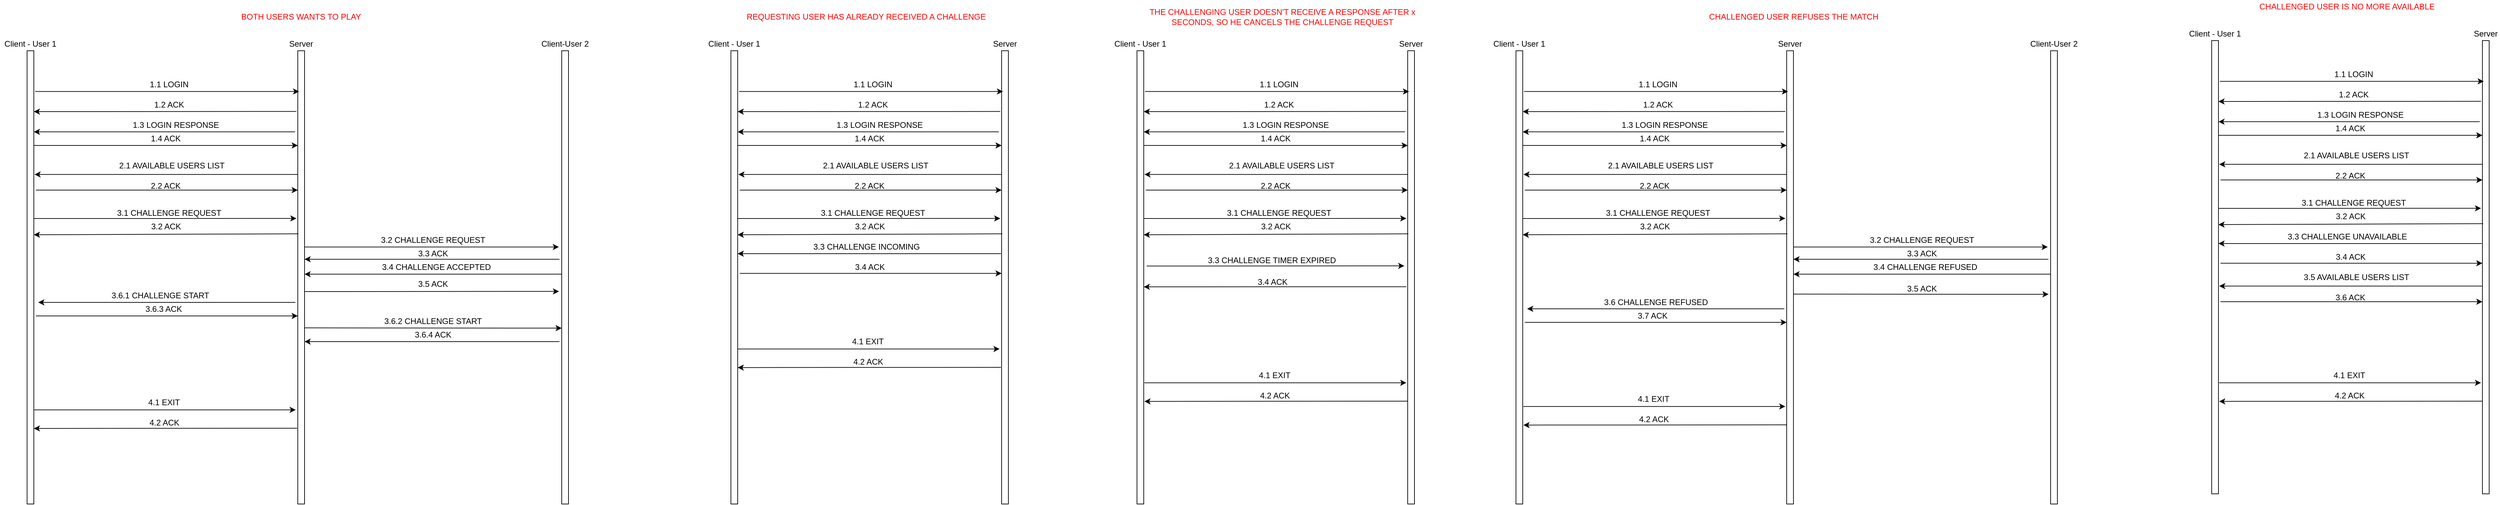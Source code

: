 <mxfile version="13.0.1" type="device"><diagram id="hWeYXdPCh_FB-8cumEbQ" name="Page-1"><mxGraphModel dx="868" dy="479" grid="1" gridSize="10" guides="1" tooltips="1" connect="1" arrows="1" fold="1" page="1" pageScale="1" pageWidth="827" pageHeight="1169" math="0" shadow="0"><root><mxCell id="0"/><mxCell id="1" parent="0"/><mxCell id="3cqhTJxr4MPSKhrvvUy5-1" value="" style="html=1;points=[];perimeter=orthogonalPerimeter;" parent="1" vertex="1"><mxGeometry x="120" y="80" width="10" height="670" as="geometry"/></mxCell><mxCell id="3cqhTJxr4MPSKhrvvUy5-3" value="" style="html=1;points=[];perimeter=orthogonalPerimeter;" parent="1" vertex="1"><mxGeometry x="520" y="80" width="10" height="670" as="geometry"/></mxCell><mxCell id="3cqhTJxr4MPSKhrvvUy5-4" value="Client - User 1" style="text;html=1;strokeColor=none;fillColor=none;align=center;verticalAlign=middle;whiteSpace=wrap;rounded=0;" parent="1" vertex="1"><mxGeometry x="80" y="60" width="90" height="20" as="geometry"/></mxCell><mxCell id="3cqhTJxr4MPSKhrvvUy5-5" value="Server" style="text;html=1;strokeColor=none;fillColor=none;align=center;verticalAlign=middle;whiteSpace=wrap;rounded=0;" parent="1" vertex="1"><mxGeometry x="505" y="60" width="40" height="20" as="geometry"/></mxCell><mxCell id="3cqhTJxr4MPSKhrvvUy5-6" value="" style="endArrow=classic;html=1;exitX=1.2;exitY=0.09;exitDx=0;exitDy=0;exitPerimeter=0;entryX=0.2;entryY=0.09;entryDx=0;entryDy=0;entryPerimeter=0;" parent="1" source="3cqhTJxr4MPSKhrvvUy5-1" target="3cqhTJxr4MPSKhrvvUy5-3" edge="1"><mxGeometry width="50" height="50" relative="1" as="geometry"><mxPoint x="150" y="140" as="sourcePoint"/><mxPoint x="230" y="140" as="targetPoint"/></mxGeometry></mxCell><mxCell id="3cqhTJxr4MPSKhrvvUy5-7" value="1.1 LOGIN" style="text;html=1;strokeColor=none;fillColor=none;align=center;verticalAlign=middle;whiteSpace=wrap;rounded=0;" parent="1" vertex="1"><mxGeometry x="280" y="120" width="100" height="20" as="geometry"/></mxCell><mxCell id="3cqhTJxr4MPSKhrvvUy5-8" value="" style="endArrow=classic;html=1;exitX=-0.2;exitY=0.134;exitDx=0;exitDy=0;exitPerimeter=0;" parent="1" source="3cqhTJxr4MPSKhrvvUy5-3" edge="1"><mxGeometry width="50" height="50" relative="1" as="geometry"><mxPoint x="500" y="170" as="sourcePoint"/><mxPoint x="130" y="170" as="targetPoint"/></mxGeometry></mxCell><mxCell id="3cqhTJxr4MPSKhrvvUy5-9" value="1.3 LOGIN RESPONSE" style="text;html=1;strokeColor=none;fillColor=none;align=center;verticalAlign=middle;whiteSpace=wrap;rounded=0;" parent="1" vertex="1"><mxGeometry x="270" y="180" width="140" height="20" as="geometry"/></mxCell><mxCell id="3cqhTJxr4MPSKhrvvUy5-12" value="1.2 ACK" style="text;html=1;strokeColor=none;fillColor=none;align=center;verticalAlign=middle;whiteSpace=wrap;rounded=0;" parent="1" vertex="1"><mxGeometry x="305" y="150" width="50" height="20" as="geometry"/></mxCell><mxCell id="3cqhTJxr4MPSKhrvvUy5-13" value="" style="endArrow=classic;html=1;exitX=-0.4;exitY=0.179;exitDx=0;exitDy=0;exitPerimeter=0;" parent="1" source="3cqhTJxr4MPSKhrvvUy5-3" target="3cqhTJxr4MPSKhrvvUy5-1" edge="1"><mxGeometry width="50" height="50" relative="1" as="geometry"><mxPoint x="510" y="200" as="sourcePoint"/><mxPoint x="135" y="201" as="targetPoint"/></mxGeometry></mxCell><mxCell id="3cqhTJxr4MPSKhrvvUy5-14" value="" style="endArrow=classic;html=1;exitX=0;exitY=0.273;exitDx=0;exitDy=0;exitPerimeter=0;entryX=1.1;entryY=0.273;entryDx=0;entryDy=0;entryPerimeter=0;" parent="1" source="3cqhTJxr4MPSKhrvvUy5-3" target="3cqhTJxr4MPSKhrvvUy5-1" edge="1"><mxGeometry width="50" height="50" relative="1" as="geometry"><mxPoint x="220" y="300" as="sourcePoint"/><mxPoint x="131" y="267" as="targetPoint"/></mxGeometry></mxCell><mxCell id="3cqhTJxr4MPSKhrvvUy5-15" value="2.1 AVAILABLE USERS LIST" style="text;html=1;strokeColor=none;fillColor=none;align=center;verticalAlign=middle;whiteSpace=wrap;rounded=0;" parent="1" vertex="1"><mxGeometry x="254" y="240" width="160" height="20" as="geometry"/></mxCell><mxCell id="3cqhTJxr4MPSKhrvvUy5-16" value="" style="endArrow=classic;html=1;" parent="1" edge="1"><mxGeometry width="50" height="50" relative="1" as="geometry"><mxPoint x="133" y="286" as="sourcePoint"/><mxPoint x="520" y="286" as="targetPoint"/></mxGeometry></mxCell><mxCell id="3cqhTJxr4MPSKhrvvUy5-17" value="2.2 ACK" style="text;html=1;strokeColor=none;fillColor=none;align=center;verticalAlign=middle;whiteSpace=wrap;rounded=0;" parent="1" vertex="1"><mxGeometry x="300" y="270" width="50" height="20" as="geometry"/></mxCell><mxCell id="3cqhTJxr4MPSKhrvvUy5-18" value="" style="endArrow=classic;html=1;entryX=0;entryY=0.209;entryDx=0;entryDy=0;entryPerimeter=0;" parent="1" target="3cqhTJxr4MPSKhrvvUy5-3" edge="1"><mxGeometry width="50" height="50" relative="1" as="geometry"><mxPoint x="130" y="220" as="sourcePoint"/><mxPoint x="200" y="220" as="targetPoint"/></mxGeometry></mxCell><mxCell id="3cqhTJxr4MPSKhrvvUy5-19" value="1.4 ACK" style="text;html=1;strokeColor=none;fillColor=none;align=center;verticalAlign=middle;whiteSpace=wrap;rounded=0;" parent="1" vertex="1"><mxGeometry x="300" y="200" width="50" height="20" as="geometry"/></mxCell><mxCell id="3cqhTJxr4MPSKhrvvUy5-20" value="" style="endArrow=classic;html=1;entryX=-0.2;entryY=0.37;entryDx=0;entryDy=0;entryPerimeter=0;" parent="1" target="3cqhTJxr4MPSKhrvvUy5-3" edge="1"><mxGeometry width="50" height="50" relative="1" as="geometry"><mxPoint x="130" y="328" as="sourcePoint"/><mxPoint x="210" y="300" as="targetPoint"/></mxGeometry></mxCell><mxCell id="3cqhTJxr4MPSKhrvvUy5-21" value="3.1 CHALLENGE REQUEST" style="text;html=1;strokeColor=none;fillColor=none;align=center;verticalAlign=middle;whiteSpace=wrap;rounded=0;" parent="1" vertex="1"><mxGeometry x="250" y="310" width="160" height="20" as="geometry"/></mxCell><mxCell id="3cqhTJxr4MPSKhrvvUy5-22" value="" style="endArrow=classic;html=1;exitX=0.1;exitY=0.404;exitDx=0;exitDy=0;exitPerimeter=0;" parent="1" source="3cqhTJxr4MPSKhrvvUy5-3" edge="1"><mxGeometry width="50" height="50" relative="1" as="geometry"><mxPoint x="516" y="348" as="sourcePoint"/><mxPoint x="130" y="352" as="targetPoint"/></mxGeometry></mxCell><mxCell id="3cqhTJxr4MPSKhrvvUy5-23" value="3.2 ACK" style="text;html=1;align=center;verticalAlign=middle;resizable=0;points=[];autosize=1;" parent="1" vertex="1"><mxGeometry x="295" y="330" width="60" height="20" as="geometry"/></mxCell><mxCell id="3cqhTJxr4MPSKhrvvUy5-27" value="" style="html=1;points=[];perimeter=orthogonalPerimeter;" parent="1" vertex="1"><mxGeometry x="910" y="80" width="10" height="670" as="geometry"/></mxCell><mxCell id="3cqhTJxr4MPSKhrvvUy5-28" value="Client-User 2" style="text;html=1;strokeColor=none;fillColor=none;align=center;verticalAlign=middle;whiteSpace=wrap;rounded=0;" parent="1" vertex="1"><mxGeometry x="870" y="60" width="90" height="20" as="geometry"/></mxCell><mxCell id="3cqhTJxr4MPSKhrvvUy5-29" value="" style="endArrow=classic;html=1;exitX=1;exitY=0.433;exitDx=0;exitDy=0;exitPerimeter=0;entryX=-0.417;entryY=0.433;entryDx=0;entryDy=0;entryPerimeter=0;" parent="1" source="3cqhTJxr4MPSKhrvvUy5-3" target="3cqhTJxr4MPSKhrvvUy5-27" edge="1"><mxGeometry width="50" height="50" relative="1" as="geometry"><mxPoint x="580" y="400" as="sourcePoint"/><mxPoint x="630" y="350" as="targetPoint"/></mxGeometry></mxCell><mxCell id="3cqhTJxr4MPSKhrvvUy5-30" value="3.2 CHALLENGE REQUEST" style="text;html=1;strokeColor=none;fillColor=none;align=center;verticalAlign=middle;whiteSpace=wrap;rounded=0;" parent="1" vertex="1"><mxGeometry x="640" y="350" width="160" height="20" as="geometry"/></mxCell><mxCell id="3cqhTJxr4MPSKhrvvUy5-32" value="" style="endArrow=classic;html=1;exitX=-0.333;exitY=0.46;exitDx=0;exitDy=0;exitPerimeter=0;entryX=1;entryY=0.46;entryDx=0;entryDy=0;entryPerimeter=0;" parent="1" source="3cqhTJxr4MPSKhrvvUy5-27" target="3cqhTJxr4MPSKhrvvUy5-3" edge="1"><mxGeometry width="50" height="50" relative="1" as="geometry"><mxPoint x="690" y="430" as="sourcePoint"/><mxPoint x="740" y="380" as="targetPoint"/></mxGeometry></mxCell><mxCell id="3cqhTJxr4MPSKhrvvUy5-33" value="3.3 ACK" style="text;html=1;strokeColor=none;fillColor=none;align=center;verticalAlign=middle;whiteSpace=wrap;rounded=0;" parent="1" vertex="1"><mxGeometry x="650" y="370" width="140" height="20" as="geometry"/></mxCell><mxCell id="3cqhTJxr4MPSKhrvvUy5-34" value="" style="endArrow=classic;html=1;exitX=0;exitY=0.493;exitDx=0;exitDy=0;exitPerimeter=0;entryX=1;entryY=0.493;entryDx=0;entryDy=0;entryPerimeter=0;" parent="1" source="3cqhTJxr4MPSKhrvvUy5-27" target="3cqhTJxr4MPSKhrvvUy5-3" edge="1"><mxGeometry width="50" height="50" relative="1" as="geometry"><mxPoint x="560" y="450" as="sourcePoint"/><mxPoint x="610" y="400" as="targetPoint"/></mxGeometry></mxCell><mxCell id="3cqhTJxr4MPSKhrvvUy5-35" value="3.4 CHALLENGE ACCEPTED" style="text;html=1;strokeColor=none;fillColor=none;align=center;verticalAlign=middle;whiteSpace=wrap;rounded=0;" parent="1" vertex="1"><mxGeometry x="640" y="390" width="170" height="20" as="geometry"/></mxCell><mxCell id="3cqhTJxr4MPSKhrvvUy5-36" value="" style="endArrow=classic;html=1;exitX=0;exitY=0.493;exitDx=0;exitDy=0;exitPerimeter=0;entryX=1;entryY=0.493;entryDx=0;entryDy=0;entryPerimeter=0;" parent="1" edge="1"><mxGeometry width="50" height="50" relative="1" as="geometry"><mxPoint x="516.5" y="452.0" as="sourcePoint"/><mxPoint x="136.5" y="452.0" as="targetPoint"/></mxGeometry></mxCell><mxCell id="3cqhTJxr4MPSKhrvvUy5-37" value="3.6.1 CHALLENGE START" style="text;html=1;strokeColor=none;fillColor=none;align=center;verticalAlign=middle;whiteSpace=wrap;rounded=0;" parent="1" vertex="1"><mxGeometry x="231.5" y="432" width="170" height="20" as="geometry"/></mxCell><mxCell id="3cqhTJxr4MPSKhrvvUy5-38" value="" style="endArrow=classic;html=1;" parent="1" edge="1"><mxGeometry width="50" height="50" relative="1" as="geometry"><mxPoint x="133" y="472" as="sourcePoint"/><mxPoint x="520" y="472" as="targetPoint"/></mxGeometry></mxCell><mxCell id="3cqhTJxr4MPSKhrvvUy5-39" value="3.6.3 ACK" style="text;html=1;strokeColor=none;fillColor=none;align=center;verticalAlign=middle;whiteSpace=wrap;rounded=0;" parent="1" vertex="1"><mxGeometry x="291.5" y="452" width="60" height="20" as="geometry"/></mxCell><mxCell id="3cqhTJxr4MPSKhrvvUy5-40" value="" style="endArrow=classic;html=1;" parent="1" edge="1"><mxGeometry width="50" height="50" relative="1" as="geometry"><mxPoint x="530" y="489.68" as="sourcePoint"/><mxPoint x="910" y="490" as="targetPoint"/></mxGeometry></mxCell><mxCell id="3cqhTJxr4MPSKhrvvUy5-41" value="3.6.2 CHALLENGE START" style="text;html=1;strokeColor=none;fillColor=none;align=center;verticalAlign=middle;whiteSpace=wrap;rounded=0;" parent="1" vertex="1"><mxGeometry x="635" y="470" width="170" height="20" as="geometry"/></mxCell><mxCell id="3cqhTJxr4MPSKhrvvUy5-42" value="" style="endArrow=classic;html=1;exitX=-0.333;exitY=0.46;exitDx=0;exitDy=0;exitPerimeter=0;entryX=1;entryY=0.46;entryDx=0;entryDy=0;entryPerimeter=0;" parent="1" edge="1"><mxGeometry width="50" height="50" relative="1" as="geometry"><mxPoint x="906.67" y="510.0" as="sourcePoint"/><mxPoint x="530" y="510.0" as="targetPoint"/></mxGeometry></mxCell><mxCell id="3cqhTJxr4MPSKhrvvUy5-43" value="3.6.4 ACK" style="text;html=1;strokeColor=none;fillColor=none;align=center;verticalAlign=middle;whiteSpace=wrap;rounded=0;" parent="1" vertex="1"><mxGeometry x="690" y="490" width="60" height="20" as="geometry"/></mxCell><mxCell id="3cqhTJxr4MPSKhrvvUy5-44" value="&lt;font color=&quot;#FF0000&quot;&gt;BOTH USERS WANTS TO PLAY&lt;br&gt;&lt;/font&gt;" style="text;html=1;strokeColor=none;fillColor=none;align=center;verticalAlign=middle;whiteSpace=wrap;rounded=0;" parent="1" vertex="1"><mxGeometry x="325" y="20" width="400" height="20" as="geometry"/></mxCell><mxCell id="3cqhTJxr4MPSKhrvvUy5-69" value="" style="html=1;points=[];perimeter=orthogonalPerimeter;" parent="1" vertex="1"><mxGeometry x="1160" y="80" width="10" height="670" as="geometry"/></mxCell><mxCell id="3cqhTJxr4MPSKhrvvUy5-70" value="" style="html=1;points=[];perimeter=orthogonalPerimeter;" parent="1" vertex="1"><mxGeometry x="1560" y="80" width="10" height="670" as="geometry"/></mxCell><mxCell id="3cqhTJxr4MPSKhrvvUy5-71" value="Client - User 1" style="text;html=1;strokeColor=none;fillColor=none;align=center;verticalAlign=middle;whiteSpace=wrap;rounded=0;" parent="1" vertex="1"><mxGeometry x="1120" y="60" width="90" height="20" as="geometry"/></mxCell><mxCell id="3cqhTJxr4MPSKhrvvUy5-72" value="Server" style="text;html=1;strokeColor=none;fillColor=none;align=center;verticalAlign=middle;whiteSpace=wrap;rounded=0;" parent="1" vertex="1"><mxGeometry x="1545" y="60" width="40" height="20" as="geometry"/></mxCell><mxCell id="3cqhTJxr4MPSKhrvvUy5-73" value="" style="endArrow=classic;html=1;exitX=1.2;exitY=0.09;exitDx=0;exitDy=0;exitPerimeter=0;entryX=0.2;entryY=0.09;entryDx=0;entryDy=0;entryPerimeter=0;" parent="1" source="3cqhTJxr4MPSKhrvvUy5-69" target="3cqhTJxr4MPSKhrvvUy5-70" edge="1"><mxGeometry width="50" height="50" relative="1" as="geometry"><mxPoint x="1190" y="140" as="sourcePoint"/><mxPoint x="1270" y="140" as="targetPoint"/></mxGeometry></mxCell><mxCell id="3cqhTJxr4MPSKhrvvUy5-74" value="1.1 LOGIN" style="text;html=1;strokeColor=none;fillColor=none;align=center;verticalAlign=middle;whiteSpace=wrap;rounded=0;" parent="1" vertex="1"><mxGeometry x="1320" y="120" width="100" height="20" as="geometry"/></mxCell><mxCell id="3cqhTJxr4MPSKhrvvUy5-75" value="" style="endArrow=classic;html=1;exitX=-0.2;exitY=0.134;exitDx=0;exitDy=0;exitPerimeter=0;" parent="1" source="3cqhTJxr4MPSKhrvvUy5-70" edge="1"><mxGeometry width="50" height="50" relative="1" as="geometry"><mxPoint x="1540" y="170" as="sourcePoint"/><mxPoint x="1170" y="170" as="targetPoint"/></mxGeometry></mxCell><mxCell id="3cqhTJxr4MPSKhrvvUy5-76" value="1.3 LOGIN RESPONSE" style="text;html=1;strokeColor=none;fillColor=none;align=center;verticalAlign=middle;whiteSpace=wrap;rounded=0;" parent="1" vertex="1"><mxGeometry x="1310" y="180" width="140" height="20" as="geometry"/></mxCell><mxCell id="3cqhTJxr4MPSKhrvvUy5-77" value="1.2 ACK" style="text;html=1;strokeColor=none;fillColor=none;align=center;verticalAlign=middle;whiteSpace=wrap;rounded=0;" parent="1" vertex="1"><mxGeometry x="1345" y="150" width="50" height="20" as="geometry"/></mxCell><mxCell id="3cqhTJxr4MPSKhrvvUy5-78" value="" style="endArrow=classic;html=1;exitX=-0.4;exitY=0.179;exitDx=0;exitDy=0;exitPerimeter=0;" parent="1" source="3cqhTJxr4MPSKhrvvUy5-70" target="3cqhTJxr4MPSKhrvvUy5-69" edge="1"><mxGeometry width="50" height="50" relative="1" as="geometry"><mxPoint x="1550" y="200" as="sourcePoint"/><mxPoint x="1175" y="201" as="targetPoint"/></mxGeometry></mxCell><mxCell id="3cqhTJxr4MPSKhrvvUy5-79" value="" style="endArrow=classic;html=1;exitX=0;exitY=0.273;exitDx=0;exitDy=0;exitPerimeter=0;entryX=1.1;entryY=0.273;entryDx=0;entryDy=0;entryPerimeter=0;" parent="1" source="3cqhTJxr4MPSKhrvvUy5-70" target="3cqhTJxr4MPSKhrvvUy5-69" edge="1"><mxGeometry width="50" height="50" relative="1" as="geometry"><mxPoint x="1260" y="300" as="sourcePoint"/><mxPoint x="1171" y="267" as="targetPoint"/></mxGeometry></mxCell><mxCell id="3cqhTJxr4MPSKhrvvUy5-80" value="2.1 AVAILABLE USERS LIST" style="text;html=1;strokeColor=none;fillColor=none;align=center;verticalAlign=middle;whiteSpace=wrap;rounded=0;" parent="1" vertex="1"><mxGeometry x="1294" y="240" width="160" height="20" as="geometry"/></mxCell><mxCell id="3cqhTJxr4MPSKhrvvUy5-81" value="" style="endArrow=classic;html=1;" parent="1" edge="1"><mxGeometry width="50" height="50" relative="1" as="geometry"><mxPoint x="1173" y="286.0" as="sourcePoint"/><mxPoint x="1560" y="286.0" as="targetPoint"/></mxGeometry></mxCell><mxCell id="3cqhTJxr4MPSKhrvvUy5-82" value="2.2 ACK" style="text;html=1;strokeColor=none;fillColor=none;align=center;verticalAlign=middle;whiteSpace=wrap;rounded=0;" parent="1" vertex="1"><mxGeometry x="1340" y="270" width="50" height="20" as="geometry"/></mxCell><mxCell id="3cqhTJxr4MPSKhrvvUy5-83" value="" style="endArrow=classic;html=1;entryX=0;entryY=0.209;entryDx=0;entryDy=0;entryPerimeter=0;" parent="1" target="3cqhTJxr4MPSKhrvvUy5-70" edge="1"><mxGeometry width="50" height="50" relative="1" as="geometry"><mxPoint x="1170" y="220" as="sourcePoint"/><mxPoint x="1240" y="220" as="targetPoint"/></mxGeometry></mxCell><mxCell id="3cqhTJxr4MPSKhrvvUy5-84" value="1.4 ACK" style="text;html=1;strokeColor=none;fillColor=none;align=center;verticalAlign=middle;whiteSpace=wrap;rounded=0;" parent="1" vertex="1"><mxGeometry x="1340" y="200" width="50" height="20" as="geometry"/></mxCell><mxCell id="3cqhTJxr4MPSKhrvvUy5-85" value="" style="endArrow=classic;html=1;entryX=-0.2;entryY=0.37;entryDx=0;entryDy=0;entryPerimeter=0;" parent="1" target="3cqhTJxr4MPSKhrvvUy5-70" edge="1"><mxGeometry width="50" height="50" relative="1" as="geometry"><mxPoint x="1170" y="328" as="sourcePoint"/><mxPoint x="1250" y="300" as="targetPoint"/></mxGeometry></mxCell><mxCell id="3cqhTJxr4MPSKhrvvUy5-86" value="3.1 CHALLENGE REQUEST" style="text;html=1;strokeColor=none;fillColor=none;align=center;verticalAlign=middle;whiteSpace=wrap;rounded=0;" parent="1" vertex="1"><mxGeometry x="1290" y="310" width="160" height="20" as="geometry"/></mxCell><mxCell id="3cqhTJxr4MPSKhrvvUy5-87" value="" style="endArrow=classic;html=1;exitX=0.1;exitY=0.404;exitDx=0;exitDy=0;exitPerimeter=0;" parent="1" source="3cqhTJxr4MPSKhrvvUy5-70" edge="1"><mxGeometry width="50" height="50" relative="1" as="geometry"><mxPoint x="1556" y="348" as="sourcePoint"/><mxPoint x="1170" y="352" as="targetPoint"/></mxGeometry></mxCell><mxCell id="3cqhTJxr4MPSKhrvvUy5-88" value="3.2 ACK" style="text;html=1;align=center;verticalAlign=middle;resizable=0;points=[];autosize=1;" parent="1" vertex="1"><mxGeometry x="1335" y="330" width="60" height="20" as="geometry"/></mxCell><mxCell id="3cqhTJxr4MPSKhrvvUy5-93" value="&lt;font color=&quot;#FF0000&quot;&gt;REQUESTING USER HAS ALREADY RECEIVED A CHALLENGE&lt;br&gt;&lt;/font&gt;" style="text;html=1;strokeColor=none;fillColor=none;align=center;verticalAlign=middle;whiteSpace=wrap;rounded=0;" parent="1" vertex="1"><mxGeometry x="1160" y="20" width="400" height="20" as="geometry"/></mxCell><mxCell id="3cqhTJxr4MPSKhrvvUy5-94" value="" style="endArrow=classic;html=1;exitX=0;exitY=0.273;exitDx=0;exitDy=0;exitPerimeter=0;entryX=1.1;entryY=0.273;entryDx=0;entryDy=0;entryPerimeter=0;" parent="1" edge="1"><mxGeometry width="50" height="50" relative="1" as="geometry"><mxPoint x="1559" y="380.0" as="sourcePoint"/><mxPoint x="1170" y="380.0" as="targetPoint"/></mxGeometry></mxCell><mxCell id="3cqhTJxr4MPSKhrvvUy5-95" value="3.3 CHALLENGE INCOMING" style="text;html=1;align=center;verticalAlign=middle;resizable=0;points=[];autosize=1;" parent="1" vertex="1"><mxGeometry x="1275" y="360" width="170" height="20" as="geometry"/></mxCell><mxCell id="3cqhTJxr4MPSKhrvvUy5-96" value="" style="endArrow=classic;html=1;" parent="1" edge="1"><mxGeometry width="50" height="50" relative="1" as="geometry"><mxPoint x="1173" y="409.17" as="sourcePoint"/><mxPoint x="1560" y="409.17" as="targetPoint"/></mxGeometry></mxCell><mxCell id="3cqhTJxr4MPSKhrvvUy5-97" value="3.4 ACK" style="text;html=1;align=center;verticalAlign=middle;resizable=0;points=[];autosize=1;" parent="1" vertex="1"><mxGeometry x="1335" y="390" width="60" height="20" as="geometry"/></mxCell><mxCell id="3cqhTJxr4MPSKhrvvUy5-98" value="" style="html=1;points=[];perimeter=orthogonalPerimeter;" parent="1" vertex="1"><mxGeometry x="1760" y="80" width="10" height="670" as="geometry"/></mxCell><mxCell id="3cqhTJxr4MPSKhrvvUy5-99" value="" style="html=1;points=[];perimeter=orthogonalPerimeter;" parent="1" vertex="1"><mxGeometry x="2160" y="80" width="10" height="670" as="geometry"/></mxCell><mxCell id="3cqhTJxr4MPSKhrvvUy5-100" value="Client - User 1" style="text;html=1;strokeColor=none;fillColor=none;align=center;verticalAlign=middle;whiteSpace=wrap;rounded=0;" parent="1" vertex="1"><mxGeometry x="1720" y="60" width="90" height="20" as="geometry"/></mxCell><mxCell id="3cqhTJxr4MPSKhrvvUy5-101" value="" style="endArrow=classic;html=1;exitX=1.2;exitY=0.09;exitDx=0;exitDy=0;exitPerimeter=0;entryX=0.2;entryY=0.09;entryDx=0;entryDy=0;entryPerimeter=0;" parent="1" source="3cqhTJxr4MPSKhrvvUy5-98" target="3cqhTJxr4MPSKhrvvUy5-99" edge="1"><mxGeometry width="50" height="50" relative="1" as="geometry"><mxPoint x="1790" y="140" as="sourcePoint"/><mxPoint x="1870" y="140" as="targetPoint"/></mxGeometry></mxCell><mxCell id="3cqhTJxr4MPSKhrvvUy5-102" value="1.1 LOGIN" style="text;html=1;strokeColor=none;fillColor=none;align=center;verticalAlign=middle;whiteSpace=wrap;rounded=0;" parent="1" vertex="1"><mxGeometry x="1920" y="120" width="100" height="20" as="geometry"/></mxCell><mxCell id="3cqhTJxr4MPSKhrvvUy5-103" value="" style="endArrow=classic;html=1;exitX=-0.2;exitY=0.134;exitDx=0;exitDy=0;exitPerimeter=0;" parent="1" source="3cqhTJxr4MPSKhrvvUy5-99" edge="1"><mxGeometry width="50" height="50" relative="1" as="geometry"><mxPoint x="2140" y="170" as="sourcePoint"/><mxPoint x="1770" y="170" as="targetPoint"/></mxGeometry></mxCell><mxCell id="3cqhTJxr4MPSKhrvvUy5-104" value="1.3 LOGIN RESPONSE" style="text;html=1;strokeColor=none;fillColor=none;align=center;verticalAlign=middle;whiteSpace=wrap;rounded=0;" parent="1" vertex="1"><mxGeometry x="1910" y="180" width="140" height="20" as="geometry"/></mxCell><mxCell id="3cqhTJxr4MPSKhrvvUy5-105" value="1.2 ACK" style="text;html=1;strokeColor=none;fillColor=none;align=center;verticalAlign=middle;whiteSpace=wrap;rounded=0;" parent="1" vertex="1"><mxGeometry x="1945" y="150" width="50" height="20" as="geometry"/></mxCell><mxCell id="3cqhTJxr4MPSKhrvvUy5-106" value="" style="endArrow=classic;html=1;exitX=-0.4;exitY=0.179;exitDx=0;exitDy=0;exitPerimeter=0;" parent="1" source="3cqhTJxr4MPSKhrvvUy5-99" target="3cqhTJxr4MPSKhrvvUy5-98" edge="1"><mxGeometry width="50" height="50" relative="1" as="geometry"><mxPoint x="2150" y="200" as="sourcePoint"/><mxPoint x="1775" y="201" as="targetPoint"/></mxGeometry></mxCell><mxCell id="3cqhTJxr4MPSKhrvvUy5-107" value="" style="endArrow=classic;html=1;exitX=0;exitY=0.273;exitDx=0;exitDy=0;exitPerimeter=0;entryX=1.1;entryY=0.273;entryDx=0;entryDy=0;entryPerimeter=0;" parent="1" source="3cqhTJxr4MPSKhrvvUy5-99" target="3cqhTJxr4MPSKhrvvUy5-98" edge="1"><mxGeometry width="50" height="50" relative="1" as="geometry"><mxPoint x="1860" y="300" as="sourcePoint"/><mxPoint x="1771" y="267" as="targetPoint"/></mxGeometry></mxCell><mxCell id="3cqhTJxr4MPSKhrvvUy5-108" value="2.1 AVAILABLE USERS LIST" style="text;html=1;strokeColor=none;fillColor=none;align=center;verticalAlign=middle;whiteSpace=wrap;rounded=0;" parent="1" vertex="1"><mxGeometry x="1894" y="240" width="160" height="20" as="geometry"/></mxCell><mxCell id="3cqhTJxr4MPSKhrvvUy5-109" value="" style="endArrow=classic;html=1;" parent="1" edge="1"><mxGeometry width="50" height="50" relative="1" as="geometry"><mxPoint x="1773" y="286" as="sourcePoint"/><mxPoint x="2160" y="286" as="targetPoint"/></mxGeometry></mxCell><mxCell id="3cqhTJxr4MPSKhrvvUy5-110" value="2.2 ACK" style="text;html=1;strokeColor=none;fillColor=none;align=center;verticalAlign=middle;whiteSpace=wrap;rounded=0;" parent="1" vertex="1"><mxGeometry x="1940" y="270" width="50" height="20" as="geometry"/></mxCell><mxCell id="3cqhTJxr4MPSKhrvvUy5-111" value="" style="endArrow=classic;html=1;entryX=0;entryY=0.209;entryDx=0;entryDy=0;entryPerimeter=0;" parent="1" target="3cqhTJxr4MPSKhrvvUy5-99" edge="1"><mxGeometry width="50" height="50" relative="1" as="geometry"><mxPoint x="1770" y="220" as="sourcePoint"/><mxPoint x="1840" y="220" as="targetPoint"/></mxGeometry></mxCell><mxCell id="3cqhTJxr4MPSKhrvvUy5-112" value="1.4 ACK" style="text;html=1;strokeColor=none;fillColor=none;align=center;verticalAlign=middle;whiteSpace=wrap;rounded=0;" parent="1" vertex="1"><mxGeometry x="1940" y="200" width="50" height="20" as="geometry"/></mxCell><mxCell id="3cqhTJxr4MPSKhrvvUy5-113" value="" style="endArrow=classic;html=1;entryX=-0.2;entryY=0.37;entryDx=0;entryDy=0;entryPerimeter=0;" parent="1" target="3cqhTJxr4MPSKhrvvUy5-99" edge="1"><mxGeometry width="50" height="50" relative="1" as="geometry"><mxPoint x="1770" y="328" as="sourcePoint"/><mxPoint x="1850" y="300" as="targetPoint"/></mxGeometry></mxCell><mxCell id="3cqhTJxr4MPSKhrvvUy5-114" value="3.1 CHALLENGE REQUEST" style="text;html=1;strokeColor=none;fillColor=none;align=center;verticalAlign=middle;whiteSpace=wrap;rounded=0;" parent="1" vertex="1"><mxGeometry x="1890" y="310" width="160" height="20" as="geometry"/></mxCell><mxCell id="3cqhTJxr4MPSKhrvvUy5-115" value="" style="endArrow=classic;html=1;exitX=0.1;exitY=0.404;exitDx=0;exitDy=0;exitPerimeter=0;" parent="1" source="3cqhTJxr4MPSKhrvvUy5-99" edge="1"><mxGeometry width="50" height="50" relative="1" as="geometry"><mxPoint x="2156" y="348" as="sourcePoint"/><mxPoint x="1770" y="352" as="targetPoint"/></mxGeometry></mxCell><mxCell id="3cqhTJxr4MPSKhrvvUy5-116" value="3.2 ACK" style="text;html=1;align=center;verticalAlign=middle;resizable=0;points=[];autosize=1;" parent="1" vertex="1"><mxGeometry x="1935" y="330" width="60" height="20" as="geometry"/></mxCell><mxCell id="3cqhTJxr4MPSKhrvvUy5-122" value="Server" style="text;html=1;strokeColor=none;fillColor=none;align=center;verticalAlign=middle;whiteSpace=wrap;rounded=0;" parent="1" vertex="1"><mxGeometry x="2145" y="60" width="40" height="20" as="geometry"/></mxCell><mxCell id="3cqhTJxr4MPSKhrvvUy5-124" value="&lt;font color=&quot;#FF0000&quot;&gt;THE CHALLENGING USER DOESN'T RECEIVE A RESPONSE AFTER x SECONDS, SO HE CANCELS THE CHALLENGE REQUEST&lt;br&gt;&lt;/font&gt;" style="text;html=1;strokeColor=none;fillColor=none;align=center;verticalAlign=middle;whiteSpace=wrap;rounded=0;" parent="1" vertex="1"><mxGeometry x="1760" y="20" width="430" height="20" as="geometry"/></mxCell><mxCell id="3cqhTJxr4MPSKhrvvUy5-125" value="" style="endArrow=classic;html=1;exitX=1.429;exitY=0.475;exitDx=0;exitDy=0;exitPerimeter=0;" parent="1" source="3cqhTJxr4MPSKhrvvUy5-98" edge="1"><mxGeometry width="50" height="50" relative="1" as="geometry"><mxPoint x="1840" y="430" as="sourcePoint"/><mxPoint x="2155" y="398" as="targetPoint"/></mxGeometry></mxCell><mxCell id="3cqhTJxr4MPSKhrvvUy5-126" value="3.3 CHALLENGE TIMER EXPIRED" style="text;html=1;align=center;verticalAlign=middle;resizable=0;points=[];autosize=1;" parent="1" vertex="1"><mxGeometry x="1859" y="380" width="200" height="20" as="geometry"/></mxCell><mxCell id="3cqhTJxr4MPSKhrvvUy5-127" value="" style="endArrow=classic;html=1;exitX=-0.2;exitY=0.134;exitDx=0;exitDy=0;exitPerimeter=0;" parent="1" edge="1"><mxGeometry width="50" height="50" relative="1" as="geometry"><mxPoint x="2158" y="428.82" as="sourcePoint"/><mxPoint x="1770" y="429.04" as="targetPoint"/></mxGeometry></mxCell><mxCell id="3cqhTJxr4MPSKhrvvUy5-128" value="3.4 ACK" style="text;html=1;align=center;verticalAlign=middle;resizable=0;points=[];autosize=1;" parent="1" vertex="1"><mxGeometry x="1930" y="412" width="60" height="20" as="geometry"/></mxCell><mxCell id="3cqhTJxr4MPSKhrvvUy5-129" value="" style="html=1;points=[];perimeter=orthogonalPerimeter;" parent="1" vertex="1"><mxGeometry x="2320" y="80" width="10" height="670" as="geometry"/></mxCell><mxCell id="3cqhTJxr4MPSKhrvvUy5-130" value="" style="html=1;points=[];perimeter=orthogonalPerimeter;" parent="1" vertex="1"><mxGeometry x="2720" y="80" width="10" height="670" as="geometry"/></mxCell><mxCell id="3cqhTJxr4MPSKhrvvUy5-131" value="Client - User 1" style="text;html=1;strokeColor=none;fillColor=none;align=center;verticalAlign=middle;whiteSpace=wrap;rounded=0;" parent="1" vertex="1"><mxGeometry x="2280" y="60" width="90" height="20" as="geometry"/></mxCell><mxCell id="3cqhTJxr4MPSKhrvvUy5-132" value="Server" style="text;html=1;strokeColor=none;fillColor=none;align=center;verticalAlign=middle;whiteSpace=wrap;rounded=0;" parent="1" vertex="1"><mxGeometry x="2705" y="60" width="40" height="20" as="geometry"/></mxCell><mxCell id="3cqhTJxr4MPSKhrvvUy5-133" value="" style="endArrow=classic;html=1;exitX=1.2;exitY=0.09;exitDx=0;exitDy=0;exitPerimeter=0;entryX=0.2;entryY=0.09;entryDx=0;entryDy=0;entryPerimeter=0;" parent="1" source="3cqhTJxr4MPSKhrvvUy5-129" target="3cqhTJxr4MPSKhrvvUy5-130" edge="1"><mxGeometry width="50" height="50" relative="1" as="geometry"><mxPoint x="2350" y="140" as="sourcePoint"/><mxPoint x="2430" y="140" as="targetPoint"/></mxGeometry></mxCell><mxCell id="3cqhTJxr4MPSKhrvvUy5-134" value="1.1 LOGIN" style="text;html=1;strokeColor=none;fillColor=none;align=center;verticalAlign=middle;whiteSpace=wrap;rounded=0;" parent="1" vertex="1"><mxGeometry x="2480" y="120" width="100" height="20" as="geometry"/></mxCell><mxCell id="3cqhTJxr4MPSKhrvvUy5-135" value="" style="endArrow=classic;html=1;exitX=-0.2;exitY=0.134;exitDx=0;exitDy=0;exitPerimeter=0;" parent="1" source="3cqhTJxr4MPSKhrvvUy5-130" edge="1"><mxGeometry width="50" height="50" relative="1" as="geometry"><mxPoint x="2700" y="170" as="sourcePoint"/><mxPoint x="2330" y="170" as="targetPoint"/></mxGeometry></mxCell><mxCell id="3cqhTJxr4MPSKhrvvUy5-136" value="1.3 LOGIN RESPONSE" style="text;html=1;strokeColor=none;fillColor=none;align=center;verticalAlign=middle;whiteSpace=wrap;rounded=0;" parent="1" vertex="1"><mxGeometry x="2470" y="180" width="140" height="20" as="geometry"/></mxCell><mxCell id="3cqhTJxr4MPSKhrvvUy5-137" value="1.2 ACK" style="text;html=1;strokeColor=none;fillColor=none;align=center;verticalAlign=middle;whiteSpace=wrap;rounded=0;" parent="1" vertex="1"><mxGeometry x="2505" y="150" width="50" height="20" as="geometry"/></mxCell><mxCell id="3cqhTJxr4MPSKhrvvUy5-138" value="" style="endArrow=classic;html=1;exitX=-0.4;exitY=0.179;exitDx=0;exitDy=0;exitPerimeter=0;" parent="1" source="3cqhTJxr4MPSKhrvvUy5-130" target="3cqhTJxr4MPSKhrvvUy5-129" edge="1"><mxGeometry width="50" height="50" relative="1" as="geometry"><mxPoint x="2710" y="200" as="sourcePoint"/><mxPoint x="2335" y="201" as="targetPoint"/></mxGeometry></mxCell><mxCell id="3cqhTJxr4MPSKhrvvUy5-139" value="" style="endArrow=classic;html=1;exitX=0;exitY=0.273;exitDx=0;exitDy=0;exitPerimeter=0;entryX=1.1;entryY=0.273;entryDx=0;entryDy=0;entryPerimeter=0;" parent="1" source="3cqhTJxr4MPSKhrvvUy5-130" target="3cqhTJxr4MPSKhrvvUy5-129" edge="1"><mxGeometry width="50" height="50" relative="1" as="geometry"><mxPoint x="2420" y="300" as="sourcePoint"/><mxPoint x="2331" y="267" as="targetPoint"/></mxGeometry></mxCell><mxCell id="3cqhTJxr4MPSKhrvvUy5-140" value="2.1 AVAILABLE USERS LIST" style="text;html=1;strokeColor=none;fillColor=none;align=center;verticalAlign=middle;whiteSpace=wrap;rounded=0;" parent="1" vertex="1"><mxGeometry x="2454" y="240" width="160" height="20" as="geometry"/></mxCell><mxCell id="3cqhTJxr4MPSKhrvvUy5-141" value="" style="endArrow=classic;html=1;" parent="1" edge="1"><mxGeometry width="50" height="50" relative="1" as="geometry"><mxPoint x="2333" y="286" as="sourcePoint"/><mxPoint x="2720" y="286" as="targetPoint"/></mxGeometry></mxCell><mxCell id="3cqhTJxr4MPSKhrvvUy5-142" value="2.2 ACK" style="text;html=1;strokeColor=none;fillColor=none;align=center;verticalAlign=middle;whiteSpace=wrap;rounded=0;" parent="1" vertex="1"><mxGeometry x="2500" y="270" width="50" height="20" as="geometry"/></mxCell><mxCell id="3cqhTJxr4MPSKhrvvUy5-143" value="" style="endArrow=classic;html=1;entryX=0;entryY=0.209;entryDx=0;entryDy=0;entryPerimeter=0;" parent="1" target="3cqhTJxr4MPSKhrvvUy5-130" edge="1"><mxGeometry width="50" height="50" relative="1" as="geometry"><mxPoint x="2330" y="220" as="sourcePoint"/><mxPoint x="2400" y="220" as="targetPoint"/></mxGeometry></mxCell><mxCell id="3cqhTJxr4MPSKhrvvUy5-144" value="1.4 ACK" style="text;html=1;strokeColor=none;fillColor=none;align=center;verticalAlign=middle;whiteSpace=wrap;rounded=0;" parent="1" vertex="1"><mxGeometry x="2500" y="200" width="50" height="20" as="geometry"/></mxCell><mxCell id="3cqhTJxr4MPSKhrvvUy5-145" value="" style="endArrow=classic;html=1;entryX=-0.2;entryY=0.37;entryDx=0;entryDy=0;entryPerimeter=0;" parent="1" target="3cqhTJxr4MPSKhrvvUy5-130" edge="1"><mxGeometry width="50" height="50" relative="1" as="geometry"><mxPoint x="2330" y="328.0" as="sourcePoint"/><mxPoint x="2410" y="300" as="targetPoint"/></mxGeometry></mxCell><mxCell id="3cqhTJxr4MPSKhrvvUy5-146" value="3.1 CHALLENGE REQUEST" style="text;html=1;strokeColor=none;fillColor=none;align=center;verticalAlign=middle;whiteSpace=wrap;rounded=0;" parent="1" vertex="1"><mxGeometry x="2450" y="310" width="160" height="20" as="geometry"/></mxCell><mxCell id="3cqhTJxr4MPSKhrvvUy5-147" value="" style="endArrow=classic;html=1;exitX=0.1;exitY=0.404;exitDx=0;exitDy=0;exitPerimeter=0;" parent="1" source="3cqhTJxr4MPSKhrvvUy5-130" edge="1"><mxGeometry width="50" height="50" relative="1" as="geometry"><mxPoint x="2716" y="348" as="sourcePoint"/><mxPoint x="2330" y="352" as="targetPoint"/></mxGeometry></mxCell><mxCell id="3cqhTJxr4MPSKhrvvUy5-148" value="3.2 ACK" style="text;html=1;align=center;verticalAlign=middle;resizable=0;points=[];autosize=1;" parent="1" vertex="1"><mxGeometry x="2495" y="330" width="60" height="20" as="geometry"/></mxCell><mxCell id="3cqhTJxr4MPSKhrvvUy5-149" value="" style="html=1;points=[];perimeter=orthogonalPerimeter;" parent="1" vertex="1"><mxGeometry x="3110" y="80" width="10" height="670" as="geometry"/></mxCell><mxCell id="3cqhTJxr4MPSKhrvvUy5-150" value="Client-User 2" style="text;html=1;strokeColor=none;fillColor=none;align=center;verticalAlign=middle;whiteSpace=wrap;rounded=0;" parent="1" vertex="1"><mxGeometry x="3070" y="60" width="90" height="20" as="geometry"/></mxCell><mxCell id="3cqhTJxr4MPSKhrvvUy5-151" value="" style="endArrow=classic;html=1;exitX=1;exitY=0.433;exitDx=0;exitDy=0;exitPerimeter=0;entryX=-0.417;entryY=0.433;entryDx=0;entryDy=0;entryPerimeter=0;" parent="1" source="3cqhTJxr4MPSKhrvvUy5-130" target="3cqhTJxr4MPSKhrvvUy5-149" edge="1"><mxGeometry width="50" height="50" relative="1" as="geometry"><mxPoint x="2780" y="400" as="sourcePoint"/><mxPoint x="2830" y="350" as="targetPoint"/></mxGeometry></mxCell><mxCell id="3cqhTJxr4MPSKhrvvUy5-152" value="3.2 CHALLENGE REQUEST" style="text;html=1;strokeColor=none;fillColor=none;align=center;verticalAlign=middle;whiteSpace=wrap;rounded=0;" parent="1" vertex="1"><mxGeometry x="2840" y="350" width="160" height="20" as="geometry"/></mxCell><mxCell id="3cqhTJxr4MPSKhrvvUy5-153" value="" style="endArrow=classic;html=1;exitX=-0.333;exitY=0.46;exitDx=0;exitDy=0;exitPerimeter=0;entryX=1;entryY=0.46;entryDx=0;entryDy=0;entryPerimeter=0;" parent="1" source="3cqhTJxr4MPSKhrvvUy5-149" target="3cqhTJxr4MPSKhrvvUy5-130" edge="1"><mxGeometry width="50" height="50" relative="1" as="geometry"><mxPoint x="2890" y="430" as="sourcePoint"/><mxPoint x="2940" y="380" as="targetPoint"/></mxGeometry></mxCell><mxCell id="3cqhTJxr4MPSKhrvvUy5-154" value="3.3 ACK" style="text;html=1;strokeColor=none;fillColor=none;align=center;verticalAlign=middle;whiteSpace=wrap;rounded=0;" parent="1" vertex="1"><mxGeometry x="2850" y="370" width="140" height="20" as="geometry"/></mxCell><mxCell id="3cqhTJxr4MPSKhrvvUy5-155" value="" style="endArrow=classic;html=1;exitX=0;exitY=0.493;exitDx=0;exitDy=0;exitPerimeter=0;entryX=1;entryY=0.493;entryDx=0;entryDy=0;entryPerimeter=0;" parent="1" source="3cqhTJxr4MPSKhrvvUy5-149" target="3cqhTJxr4MPSKhrvvUy5-130" edge="1"><mxGeometry width="50" height="50" relative="1" as="geometry"><mxPoint x="2760" y="450" as="sourcePoint"/><mxPoint x="2810" y="400" as="targetPoint"/></mxGeometry></mxCell><mxCell id="3cqhTJxr4MPSKhrvvUy5-156" value="3.4 CHALLENGE REFUSED" style="text;html=1;strokeColor=none;fillColor=none;align=center;verticalAlign=middle;whiteSpace=wrap;rounded=0;" parent="1" vertex="1"><mxGeometry x="2840" y="390" width="170" height="20" as="geometry"/></mxCell><mxCell id="3cqhTJxr4MPSKhrvvUy5-157" value="" style="endArrow=classic;html=1;exitX=0;exitY=0.493;exitDx=0;exitDy=0;exitPerimeter=0;entryX=1;entryY=0.493;entryDx=0;entryDy=0;entryPerimeter=0;" parent="1" edge="1"><mxGeometry width="50" height="50" relative="1" as="geometry"><mxPoint x="2716.5" y="461.5" as="sourcePoint"/><mxPoint x="2336.5" y="461.5" as="targetPoint"/></mxGeometry></mxCell><mxCell id="3cqhTJxr4MPSKhrvvUy5-158" value="3.6 CHALLENGE REFUSED" style="text;html=1;strokeColor=none;fillColor=none;align=center;verticalAlign=middle;whiteSpace=wrap;rounded=0;" parent="1" vertex="1"><mxGeometry x="2441.5" y="441.5" width="170" height="20" as="geometry"/></mxCell><mxCell id="3cqhTJxr4MPSKhrvvUy5-159" value="" style="endArrow=classic;html=1;" parent="1" edge="1"><mxGeometry width="50" height="50" relative="1" as="geometry"><mxPoint x="2333" y="481.5" as="sourcePoint"/><mxPoint x="2720" y="481.5" as="targetPoint"/></mxGeometry></mxCell><mxCell id="3cqhTJxr4MPSKhrvvUy5-160" value="3.7 ACK" style="text;html=1;strokeColor=none;fillColor=none;align=center;verticalAlign=middle;whiteSpace=wrap;rounded=0;" parent="1" vertex="1"><mxGeometry x="2491.5" y="461.5" width="60" height="20" as="geometry"/></mxCell><mxCell id="3cqhTJxr4MPSKhrvvUy5-165" value="&lt;font color=&quot;#FF0000&quot;&gt;CHALLENGED USER REFUSES THE MATCH&lt;br&gt;&lt;/font&gt;" style="text;html=1;align=center;verticalAlign=middle;resizable=0;points=[];autosize=1;" parent="1" vertex="1"><mxGeometry x="2600" y="20" width="260" height="20" as="geometry"/></mxCell><mxCell id="J3J62Ai5LQqJgCibimE3-26" value="" style="html=1;points=[];perimeter=orthogonalPerimeter;" vertex="1" parent="1"><mxGeometry x="3348" y="65" width="10" height="670" as="geometry"/></mxCell><mxCell id="J3J62Ai5LQqJgCibimE3-27" value="" style="html=1;points=[];perimeter=orthogonalPerimeter;" vertex="1" parent="1"><mxGeometry x="3748" y="65" width="10" height="670" as="geometry"/></mxCell><mxCell id="J3J62Ai5LQqJgCibimE3-28" value="Client - User 1" style="text;html=1;strokeColor=none;fillColor=none;align=center;verticalAlign=middle;whiteSpace=wrap;rounded=0;" vertex="1" parent="1"><mxGeometry x="3308" y="45" width="90" height="20" as="geometry"/></mxCell><mxCell id="J3J62Ai5LQqJgCibimE3-29" value="Server" style="text;html=1;strokeColor=none;fillColor=none;align=center;verticalAlign=middle;whiteSpace=wrap;rounded=0;" vertex="1" parent="1"><mxGeometry x="3733" y="45" width="40" height="20" as="geometry"/></mxCell><mxCell id="J3J62Ai5LQqJgCibimE3-30" value="" style="endArrow=classic;html=1;exitX=1.2;exitY=0.09;exitDx=0;exitDy=0;exitPerimeter=0;entryX=0.2;entryY=0.09;entryDx=0;entryDy=0;entryPerimeter=0;" edge="1" parent="1" source="J3J62Ai5LQqJgCibimE3-26" target="J3J62Ai5LQqJgCibimE3-27"><mxGeometry width="50" height="50" relative="1" as="geometry"><mxPoint x="3378" y="125" as="sourcePoint"/><mxPoint x="3458" y="125" as="targetPoint"/></mxGeometry></mxCell><mxCell id="J3J62Ai5LQqJgCibimE3-31" value="1.1 LOGIN" style="text;html=1;strokeColor=none;fillColor=none;align=center;verticalAlign=middle;whiteSpace=wrap;rounded=0;" vertex="1" parent="1"><mxGeometry x="3508" y="105" width="100" height="20" as="geometry"/></mxCell><mxCell id="J3J62Ai5LQqJgCibimE3-32" value="" style="endArrow=classic;html=1;exitX=-0.2;exitY=0.134;exitDx=0;exitDy=0;exitPerimeter=0;" edge="1" parent="1" source="J3J62Ai5LQqJgCibimE3-27"><mxGeometry width="50" height="50" relative="1" as="geometry"><mxPoint x="3728" y="155" as="sourcePoint"/><mxPoint x="3358" y="155" as="targetPoint"/></mxGeometry></mxCell><mxCell id="J3J62Ai5LQqJgCibimE3-33" value="1.3 LOGIN RESPONSE" style="text;html=1;strokeColor=none;fillColor=none;align=center;verticalAlign=middle;whiteSpace=wrap;rounded=0;" vertex="1" parent="1"><mxGeometry x="3498" y="165" width="140" height="20" as="geometry"/></mxCell><mxCell id="J3J62Ai5LQqJgCibimE3-34" value="1.2 ACK" style="text;html=1;strokeColor=none;fillColor=none;align=center;verticalAlign=middle;whiteSpace=wrap;rounded=0;" vertex="1" parent="1"><mxGeometry x="3533" y="135" width="50" height="20" as="geometry"/></mxCell><mxCell id="J3J62Ai5LQqJgCibimE3-35" value="" style="endArrow=classic;html=1;exitX=-0.4;exitY=0.179;exitDx=0;exitDy=0;exitPerimeter=0;" edge="1" parent="1" source="J3J62Ai5LQqJgCibimE3-27" target="J3J62Ai5LQqJgCibimE3-26"><mxGeometry width="50" height="50" relative="1" as="geometry"><mxPoint x="3738" y="185" as="sourcePoint"/><mxPoint x="3363" y="186" as="targetPoint"/></mxGeometry></mxCell><mxCell id="J3J62Ai5LQqJgCibimE3-36" value="" style="endArrow=classic;html=1;exitX=0;exitY=0.273;exitDx=0;exitDy=0;exitPerimeter=0;entryX=1.1;entryY=0.273;entryDx=0;entryDy=0;entryPerimeter=0;" edge="1" parent="1" source="J3J62Ai5LQqJgCibimE3-27" target="J3J62Ai5LQqJgCibimE3-26"><mxGeometry width="50" height="50" relative="1" as="geometry"><mxPoint x="3448" y="285" as="sourcePoint"/><mxPoint x="3359" y="252" as="targetPoint"/></mxGeometry></mxCell><mxCell id="J3J62Ai5LQqJgCibimE3-37" value="2.1 AVAILABLE USERS LIST" style="text;html=1;strokeColor=none;fillColor=none;align=center;verticalAlign=middle;whiteSpace=wrap;rounded=0;" vertex="1" parent="1"><mxGeometry x="3482" y="225" width="160" height="20" as="geometry"/></mxCell><mxCell id="J3J62Ai5LQqJgCibimE3-38" value="" style="endArrow=classic;html=1;" edge="1" parent="1"><mxGeometry width="50" height="50" relative="1" as="geometry"><mxPoint x="3361" y="271.0" as="sourcePoint"/><mxPoint x="3748" y="271.0" as="targetPoint"/></mxGeometry></mxCell><mxCell id="J3J62Ai5LQqJgCibimE3-39" value="2.2 ACK" style="text;html=1;strokeColor=none;fillColor=none;align=center;verticalAlign=middle;whiteSpace=wrap;rounded=0;" vertex="1" parent="1"><mxGeometry x="3528" y="255" width="50" height="20" as="geometry"/></mxCell><mxCell id="J3J62Ai5LQqJgCibimE3-40" value="" style="endArrow=classic;html=1;entryX=0;entryY=0.209;entryDx=0;entryDy=0;entryPerimeter=0;" edge="1" parent="1" target="J3J62Ai5LQqJgCibimE3-27"><mxGeometry width="50" height="50" relative="1" as="geometry"><mxPoint x="3358" y="205" as="sourcePoint"/><mxPoint x="3428" y="205" as="targetPoint"/></mxGeometry></mxCell><mxCell id="J3J62Ai5LQqJgCibimE3-41" value="1.4 ACK" style="text;html=1;strokeColor=none;fillColor=none;align=center;verticalAlign=middle;whiteSpace=wrap;rounded=0;" vertex="1" parent="1"><mxGeometry x="3528" y="185" width="50" height="20" as="geometry"/></mxCell><mxCell id="J3J62Ai5LQqJgCibimE3-42" value="" style="endArrow=classic;html=1;entryX=-0.2;entryY=0.37;entryDx=0;entryDy=0;entryPerimeter=0;" edge="1" parent="1" target="J3J62Ai5LQqJgCibimE3-27"><mxGeometry width="50" height="50" relative="1" as="geometry"><mxPoint x="3358" y="313" as="sourcePoint"/><mxPoint x="3438" y="285" as="targetPoint"/></mxGeometry></mxCell><mxCell id="J3J62Ai5LQqJgCibimE3-43" value="3.1 CHALLENGE REQUEST" style="text;html=1;strokeColor=none;fillColor=none;align=center;verticalAlign=middle;whiteSpace=wrap;rounded=0;" vertex="1" parent="1"><mxGeometry x="3478" y="295" width="160" height="20" as="geometry"/></mxCell><mxCell id="J3J62Ai5LQqJgCibimE3-44" value="" style="endArrow=classic;html=1;exitX=0.1;exitY=0.404;exitDx=0;exitDy=0;exitPerimeter=0;" edge="1" parent="1" source="J3J62Ai5LQqJgCibimE3-27"><mxGeometry width="50" height="50" relative="1" as="geometry"><mxPoint x="3744" y="333" as="sourcePoint"/><mxPoint x="3358" y="337" as="targetPoint"/></mxGeometry></mxCell><mxCell id="J3J62Ai5LQqJgCibimE3-45" value="3.2 ACK" style="text;html=1;align=center;verticalAlign=middle;resizable=0;points=[];autosize=1;" vertex="1" parent="1"><mxGeometry x="3523" y="315" width="60" height="20" as="geometry"/></mxCell><mxCell id="J3J62Ai5LQqJgCibimE3-46" value="&lt;font color=&quot;#FF0000&quot;&gt;CHALLENGED USER IS NO MORE AVAILABLE&lt;br&gt;&lt;/font&gt;" style="text;html=1;strokeColor=none;fillColor=none;align=center;verticalAlign=middle;whiteSpace=wrap;rounded=0;" vertex="1" parent="1"><mxGeometry x="3348" y="5" width="400" height="20" as="geometry"/></mxCell><mxCell id="J3J62Ai5LQqJgCibimE3-47" value="" style="endArrow=classic;html=1;exitX=0;exitY=0.273;exitDx=0;exitDy=0;exitPerimeter=0;entryX=1.1;entryY=0.273;entryDx=0;entryDy=0;entryPerimeter=0;" edge="1" parent="1"><mxGeometry width="50" height="50" relative="1" as="geometry"><mxPoint x="3747" y="365.0" as="sourcePoint"/><mxPoint x="3358" y="365.0" as="targetPoint"/></mxGeometry></mxCell><mxCell id="J3J62Ai5LQqJgCibimE3-48" value="3.3 CHALLENGE UNAVAILABLE" style="text;html=1;align=center;verticalAlign=middle;resizable=0;points=[];autosize=1;" vertex="1" parent="1"><mxGeometry x="3453" y="345" width="190" height="20" as="geometry"/></mxCell><mxCell id="J3J62Ai5LQqJgCibimE3-49" value="" style="endArrow=classic;html=1;" edge="1" parent="1"><mxGeometry width="50" height="50" relative="1" as="geometry"><mxPoint x="3361" y="394.17" as="sourcePoint"/><mxPoint x="3748" y="394.17" as="targetPoint"/></mxGeometry></mxCell><mxCell id="J3J62Ai5LQqJgCibimE3-50" value="3.4 ACK" style="text;html=1;align=center;verticalAlign=middle;resizable=0;points=[];autosize=1;" vertex="1" parent="1"><mxGeometry x="3523" y="375" width="60" height="20" as="geometry"/></mxCell><mxCell id="J3J62Ai5LQqJgCibimE3-51" value="" style="endArrow=classic;html=1;exitX=0;exitY=0.273;exitDx=0;exitDy=0;exitPerimeter=0;entryX=1.1;entryY=0.273;entryDx=0;entryDy=0;entryPerimeter=0;" edge="1" parent="1"><mxGeometry width="50" height="50" relative="1" as="geometry"><mxPoint x="3748" y="427.91" as="sourcePoint"/><mxPoint x="3359" y="427.91" as="targetPoint"/></mxGeometry></mxCell><mxCell id="J3J62Ai5LQqJgCibimE3-52" value="3.5 AVAILABLE USERS LIST" style="text;html=1;strokeColor=none;fillColor=none;align=center;verticalAlign=middle;whiteSpace=wrap;rounded=0;" vertex="1" parent="1"><mxGeometry x="3482" y="405" width="160" height="20" as="geometry"/></mxCell><mxCell id="J3J62Ai5LQqJgCibimE3-53" value="" style="endArrow=classic;html=1;" edge="1" parent="1"><mxGeometry width="50" height="50" relative="1" as="geometry"><mxPoint x="3361" y="451.0" as="sourcePoint"/><mxPoint x="3748" y="451.0" as="targetPoint"/></mxGeometry></mxCell><mxCell id="J3J62Ai5LQqJgCibimE3-54" value="3.6 ACK" style="text;html=1;strokeColor=none;fillColor=none;align=center;verticalAlign=middle;whiteSpace=wrap;rounded=0;" vertex="1" parent="1"><mxGeometry x="3528" y="435" width="50" height="20" as="geometry"/></mxCell><mxCell id="J3J62Ai5LQqJgCibimE3-55" value="" style="endArrow=classic;html=1;entryX=-0.4;entryY=0.531;entryDx=0;entryDy=0;entryPerimeter=0;" edge="1" parent="1" target="3cqhTJxr4MPSKhrvvUy5-27"><mxGeometry width="50" height="50" relative="1" as="geometry"><mxPoint x="530" y="436" as="sourcePoint"/><mxPoint x="600" y="420" as="targetPoint"/></mxGeometry></mxCell><mxCell id="J3J62Ai5LQqJgCibimE3-56" value="3.5 ACK" style="text;html=1;strokeColor=none;fillColor=none;align=center;verticalAlign=middle;whiteSpace=wrap;rounded=0;" vertex="1" parent="1"><mxGeometry x="650" y="415" width="140" height="20" as="geometry"/></mxCell><mxCell id="J3J62Ai5LQqJgCibimE3-57" value="" style="endArrow=classic;html=1;exitX=1;exitY=0.537;exitDx=0;exitDy=0;exitPerimeter=0;" edge="1" parent="1" source="3cqhTJxr4MPSKhrvvUy5-130"><mxGeometry width="50" height="50" relative="1" as="geometry"><mxPoint x="2740" y="470" as="sourcePoint"/><mxPoint x="3107" y="440" as="targetPoint"/></mxGeometry></mxCell><mxCell id="J3J62Ai5LQqJgCibimE3-59" value="3.5 ACK" style="text;html=1;strokeColor=none;fillColor=none;align=center;verticalAlign=middle;whiteSpace=wrap;rounded=0;" vertex="1" parent="1"><mxGeometry x="2890" y="421.5" width="60" height="20" as="geometry"/></mxCell><mxCell id="J3J62Ai5LQqJgCibimE3-60" value="4.1 EXIT" style="text;html=1;strokeColor=none;fillColor=none;align=center;verticalAlign=middle;whiteSpace=wrap;rounded=0;" vertex="1" parent="1"><mxGeometry x="1335" y="500" width="55" height="20" as="geometry"/></mxCell><mxCell id="J3J62Ai5LQqJgCibimE3-61" value="" style="endArrow=classic;html=1;entryX=-0.3;entryY=0.658;entryDx=0;entryDy=0;entryPerimeter=0;exitX=1;exitY=0.658;exitDx=0;exitDy=0;exitPerimeter=0;" edge="1" parent="1" source="3cqhTJxr4MPSKhrvvUy5-69" target="3cqhTJxr4MPSKhrvvUy5-70"><mxGeometry width="50" height="50" relative="1" as="geometry"><mxPoint x="1220" y="520" as="sourcePoint"/><mxPoint x="1270" y="470" as="targetPoint"/></mxGeometry></mxCell><mxCell id="J3J62Ai5LQqJgCibimE3-62" value="" style="endArrow=classic;html=1;entryX=1;entryY=0.699;entryDx=0;entryDy=0;entryPerimeter=0;" edge="1" parent="1" target="3cqhTJxr4MPSKhrvvUy5-69"><mxGeometry width="50" height="50" relative="1" as="geometry"><mxPoint x="1559" y="548" as="sourcePoint"/><mxPoint x="1270" y="550" as="targetPoint"/></mxGeometry></mxCell><mxCell id="J3J62Ai5LQqJgCibimE3-63" value="4.2 ACK" style="text;html=1;strokeColor=none;fillColor=none;align=center;verticalAlign=middle;whiteSpace=wrap;rounded=0;" vertex="1" parent="1"><mxGeometry x="1328.75" y="530" width="67.5" height="20" as="geometry"/></mxCell><mxCell id="J3J62Ai5LQqJgCibimE3-64" value="4.1 EXIT" style="text;html=1;strokeColor=none;fillColor=none;align=center;verticalAlign=middle;whiteSpace=wrap;rounded=0;" vertex="1" parent="1"><mxGeometry x="1936" y="550" width="55" height="20" as="geometry"/></mxCell><mxCell id="J3J62Ai5LQqJgCibimE3-65" value="" style="endArrow=classic;html=1;entryX=-0.3;entryY=0.658;entryDx=0;entryDy=0;entryPerimeter=0;exitX=1;exitY=0.658;exitDx=0;exitDy=0;exitPerimeter=0;" edge="1" parent="1"><mxGeometry width="50" height="50" relative="1" as="geometry"><mxPoint x="1771" y="570.86" as="sourcePoint"/><mxPoint x="2158" y="570.86" as="targetPoint"/></mxGeometry></mxCell><mxCell id="J3J62Ai5LQqJgCibimE3-66" value="" style="endArrow=classic;html=1;entryX=1;entryY=0.699;entryDx=0;entryDy=0;entryPerimeter=0;" edge="1" parent="1"><mxGeometry width="50" height="50" relative="1" as="geometry"><mxPoint x="2160" y="598" as="sourcePoint"/><mxPoint x="1771" y="598.33" as="targetPoint"/></mxGeometry></mxCell><mxCell id="J3J62Ai5LQqJgCibimE3-67" value="4.2 ACK" style="text;html=1;strokeColor=none;fillColor=none;align=center;verticalAlign=middle;whiteSpace=wrap;rounded=0;" vertex="1" parent="1"><mxGeometry x="1929.75" y="580" width="67.5" height="20" as="geometry"/></mxCell><mxCell id="J3J62Ai5LQqJgCibimE3-68" value="4.1 EXIT" style="text;html=1;strokeColor=none;fillColor=none;align=center;verticalAlign=middle;whiteSpace=wrap;rounded=0;" vertex="1" parent="1"><mxGeometry x="2496" y="585" width="55" height="20" as="geometry"/></mxCell><mxCell id="J3J62Ai5LQqJgCibimE3-69" value="" style="endArrow=classic;html=1;entryX=-0.3;entryY=0.658;entryDx=0;entryDy=0;entryPerimeter=0;exitX=1;exitY=0.658;exitDx=0;exitDy=0;exitPerimeter=0;" edge="1" parent="1"><mxGeometry width="50" height="50" relative="1" as="geometry"><mxPoint x="2331" y="605.86" as="sourcePoint"/><mxPoint x="2718" y="605.86" as="targetPoint"/></mxGeometry></mxCell><mxCell id="J3J62Ai5LQqJgCibimE3-70" value="" style="endArrow=classic;html=1;entryX=1;entryY=0.699;entryDx=0;entryDy=0;entryPerimeter=0;" edge="1" parent="1"><mxGeometry width="50" height="50" relative="1" as="geometry"><mxPoint x="2720" y="633" as="sourcePoint"/><mxPoint x="2331" y="633.33" as="targetPoint"/></mxGeometry></mxCell><mxCell id="J3J62Ai5LQqJgCibimE3-71" value="4.2 ACK" style="text;html=1;strokeColor=none;fillColor=none;align=center;verticalAlign=middle;whiteSpace=wrap;rounded=0;" vertex="1" parent="1"><mxGeometry x="2489.75" y="615" width="67.5" height="20" as="geometry"/></mxCell><mxCell id="J3J62Ai5LQqJgCibimE3-72" value="4.1 EXIT" style="text;html=1;strokeColor=none;fillColor=none;align=center;verticalAlign=middle;whiteSpace=wrap;rounded=0;" vertex="1" parent="1"><mxGeometry x="3524" y="550" width="55" height="20" as="geometry"/></mxCell><mxCell id="J3J62Ai5LQqJgCibimE3-73" value="" style="endArrow=classic;html=1;entryX=-0.3;entryY=0.658;entryDx=0;entryDy=0;entryPerimeter=0;exitX=1;exitY=0.658;exitDx=0;exitDy=0;exitPerimeter=0;" edge="1" parent="1"><mxGeometry width="50" height="50" relative="1" as="geometry"><mxPoint x="3359" y="570.86" as="sourcePoint"/><mxPoint x="3746" y="570.86" as="targetPoint"/></mxGeometry></mxCell><mxCell id="J3J62Ai5LQqJgCibimE3-74" value="" style="endArrow=classic;html=1;entryX=1;entryY=0.699;entryDx=0;entryDy=0;entryPerimeter=0;" edge="1" parent="1"><mxGeometry width="50" height="50" relative="1" as="geometry"><mxPoint x="3748" y="598" as="sourcePoint"/><mxPoint x="3359" y="598.33" as="targetPoint"/></mxGeometry></mxCell><mxCell id="J3J62Ai5LQqJgCibimE3-75" value="4.2 ACK" style="text;html=1;strokeColor=none;fillColor=none;align=center;verticalAlign=middle;whiteSpace=wrap;rounded=0;" vertex="1" parent="1"><mxGeometry x="3517.75" y="580" width="67.5" height="20" as="geometry"/></mxCell><mxCell id="J3J62Ai5LQqJgCibimE3-76" value="4.1 EXIT" style="text;html=1;strokeColor=none;fillColor=none;align=center;verticalAlign=middle;whiteSpace=wrap;rounded=0;" vertex="1" parent="1"><mxGeometry x="295" y="590" width="55" height="20" as="geometry"/></mxCell><mxCell id="J3J62Ai5LQqJgCibimE3-77" value="" style="endArrow=classic;html=1;entryX=-0.3;entryY=0.658;entryDx=0;entryDy=0;entryPerimeter=0;exitX=1;exitY=0.658;exitDx=0;exitDy=0;exitPerimeter=0;" edge="1" parent="1"><mxGeometry width="50" height="50" relative="1" as="geometry"><mxPoint x="130" y="610.86" as="sourcePoint"/><mxPoint x="517" y="610.86" as="targetPoint"/></mxGeometry></mxCell><mxCell id="J3J62Ai5LQqJgCibimE3-78" value="" style="endArrow=classic;html=1;entryX=1;entryY=0.699;entryDx=0;entryDy=0;entryPerimeter=0;" edge="1" parent="1"><mxGeometry width="50" height="50" relative="1" as="geometry"><mxPoint x="519" y="638" as="sourcePoint"/><mxPoint x="130" y="638.33" as="targetPoint"/></mxGeometry></mxCell><mxCell id="J3J62Ai5LQqJgCibimE3-79" value="4.2 ACK" style="text;html=1;strokeColor=none;fillColor=none;align=center;verticalAlign=middle;whiteSpace=wrap;rounded=0;" vertex="1" parent="1"><mxGeometry x="288.75" y="620" width="67.5" height="20" as="geometry"/></mxCell></root></mxGraphModel></diagram></mxfile>